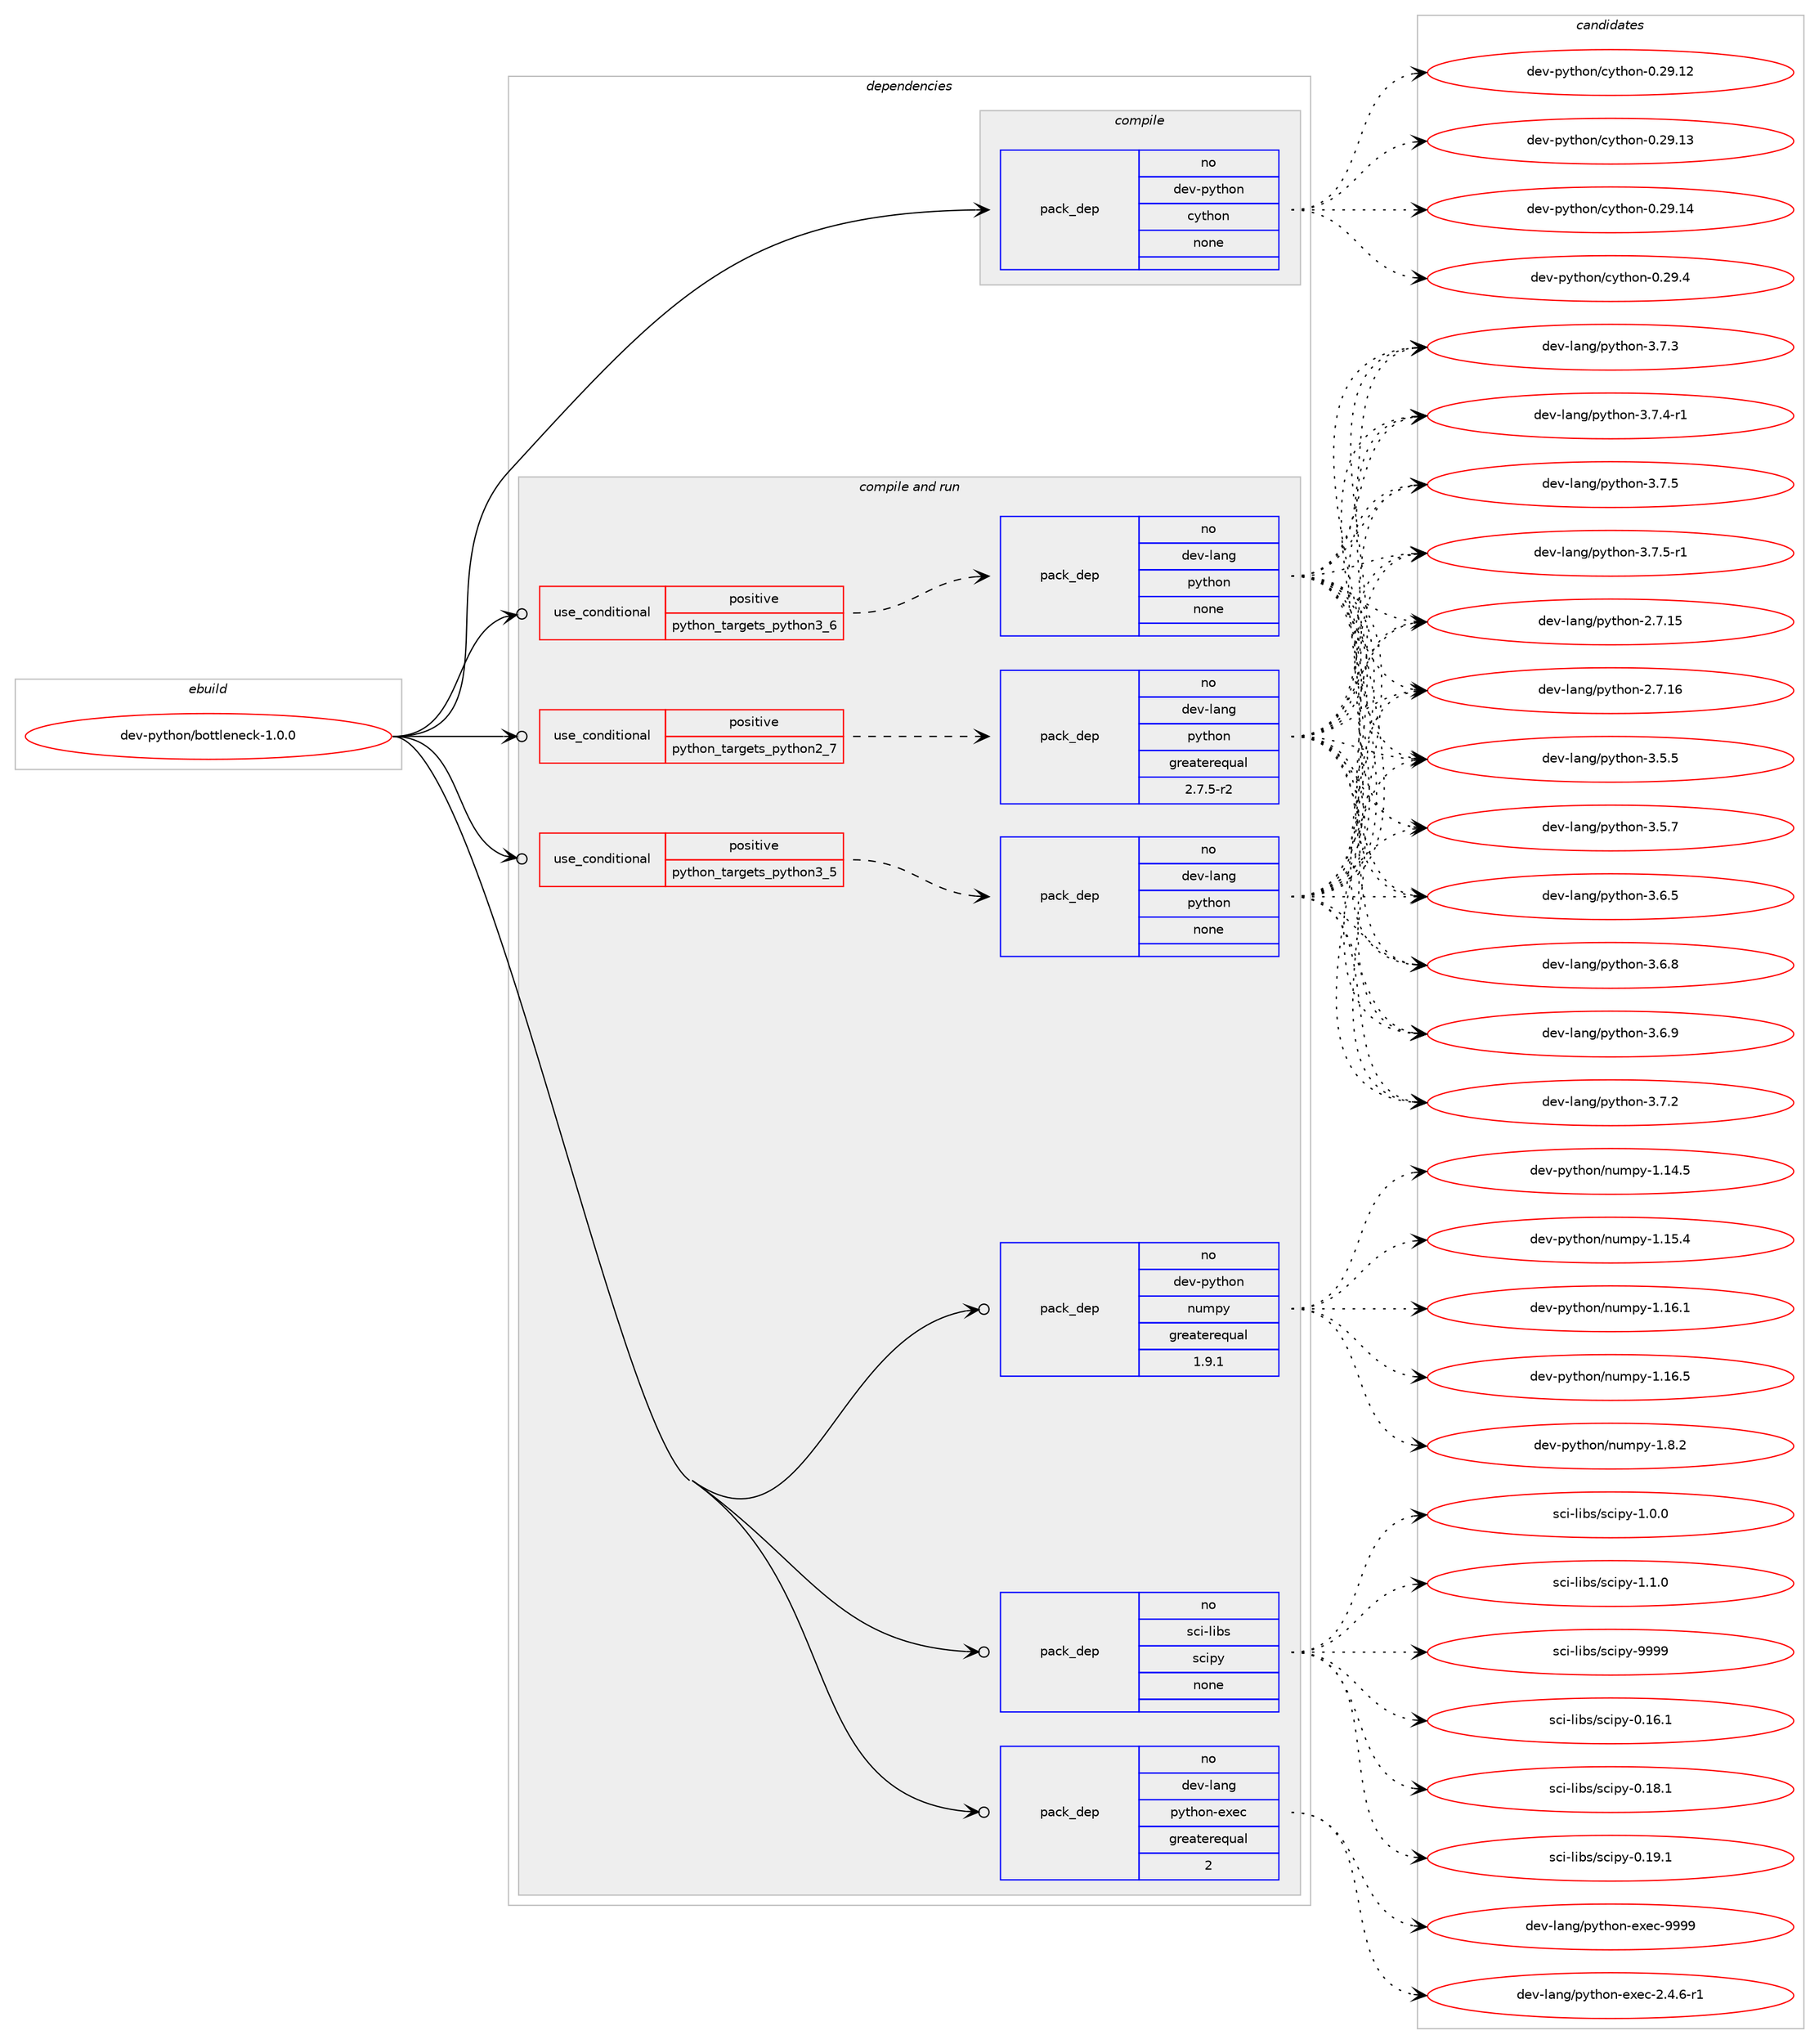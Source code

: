 digraph prolog {

# *************
# Graph options
# *************

newrank=true;
concentrate=true;
compound=true;
graph [rankdir=LR,fontname=Helvetica,fontsize=10,ranksep=1.5];#, ranksep=2.5, nodesep=0.2];
edge  [arrowhead=vee];
node  [fontname=Helvetica,fontsize=10];

# **********
# The ebuild
# **********

subgraph cluster_leftcol {
color=gray;
rank=same;
label=<<i>ebuild</i>>;
id [label="dev-python/bottleneck-1.0.0", color=red, width=4, href="../dev-python/bottleneck-1.0.0.svg"];
}

# ****************
# The dependencies
# ****************

subgraph cluster_midcol {
color=gray;
label=<<i>dependencies</i>>;
subgraph cluster_compile {
fillcolor="#eeeeee";
style=filled;
label=<<i>compile</i>>;
subgraph pack448727 {
dependency597636 [label=<<TABLE BORDER="0" CELLBORDER="1" CELLSPACING="0" CELLPADDING="4" WIDTH="220"><TR><TD ROWSPAN="6" CELLPADDING="30">pack_dep</TD></TR><TR><TD WIDTH="110">no</TD></TR><TR><TD>dev-python</TD></TR><TR><TD>cython</TD></TR><TR><TD>none</TD></TR><TR><TD></TD></TR></TABLE>>, shape=none, color=blue];
}
id:e -> dependency597636:w [weight=20,style="solid",arrowhead="vee"];
}
subgraph cluster_compileandrun {
fillcolor="#eeeeee";
style=filled;
label=<<i>compile and run</i>>;
subgraph cond137134 {
dependency597637 [label=<<TABLE BORDER="0" CELLBORDER="1" CELLSPACING="0" CELLPADDING="4"><TR><TD ROWSPAN="3" CELLPADDING="10">use_conditional</TD></TR><TR><TD>positive</TD></TR><TR><TD>python_targets_python2_7</TD></TR></TABLE>>, shape=none, color=red];
subgraph pack448728 {
dependency597638 [label=<<TABLE BORDER="0" CELLBORDER="1" CELLSPACING="0" CELLPADDING="4" WIDTH="220"><TR><TD ROWSPAN="6" CELLPADDING="30">pack_dep</TD></TR><TR><TD WIDTH="110">no</TD></TR><TR><TD>dev-lang</TD></TR><TR><TD>python</TD></TR><TR><TD>greaterequal</TD></TR><TR><TD>2.7.5-r2</TD></TR></TABLE>>, shape=none, color=blue];
}
dependency597637:e -> dependency597638:w [weight=20,style="dashed",arrowhead="vee"];
}
id:e -> dependency597637:w [weight=20,style="solid",arrowhead="odotvee"];
subgraph cond137135 {
dependency597639 [label=<<TABLE BORDER="0" CELLBORDER="1" CELLSPACING="0" CELLPADDING="4"><TR><TD ROWSPAN="3" CELLPADDING="10">use_conditional</TD></TR><TR><TD>positive</TD></TR><TR><TD>python_targets_python3_5</TD></TR></TABLE>>, shape=none, color=red];
subgraph pack448729 {
dependency597640 [label=<<TABLE BORDER="0" CELLBORDER="1" CELLSPACING="0" CELLPADDING="4" WIDTH="220"><TR><TD ROWSPAN="6" CELLPADDING="30">pack_dep</TD></TR><TR><TD WIDTH="110">no</TD></TR><TR><TD>dev-lang</TD></TR><TR><TD>python</TD></TR><TR><TD>none</TD></TR><TR><TD></TD></TR></TABLE>>, shape=none, color=blue];
}
dependency597639:e -> dependency597640:w [weight=20,style="dashed",arrowhead="vee"];
}
id:e -> dependency597639:w [weight=20,style="solid",arrowhead="odotvee"];
subgraph cond137136 {
dependency597641 [label=<<TABLE BORDER="0" CELLBORDER="1" CELLSPACING="0" CELLPADDING="4"><TR><TD ROWSPAN="3" CELLPADDING="10">use_conditional</TD></TR><TR><TD>positive</TD></TR><TR><TD>python_targets_python3_6</TD></TR></TABLE>>, shape=none, color=red];
subgraph pack448730 {
dependency597642 [label=<<TABLE BORDER="0" CELLBORDER="1" CELLSPACING="0" CELLPADDING="4" WIDTH="220"><TR><TD ROWSPAN="6" CELLPADDING="30">pack_dep</TD></TR><TR><TD WIDTH="110">no</TD></TR><TR><TD>dev-lang</TD></TR><TR><TD>python</TD></TR><TR><TD>none</TD></TR><TR><TD></TD></TR></TABLE>>, shape=none, color=blue];
}
dependency597641:e -> dependency597642:w [weight=20,style="dashed",arrowhead="vee"];
}
id:e -> dependency597641:w [weight=20,style="solid",arrowhead="odotvee"];
subgraph pack448731 {
dependency597643 [label=<<TABLE BORDER="0" CELLBORDER="1" CELLSPACING="0" CELLPADDING="4" WIDTH="220"><TR><TD ROWSPAN="6" CELLPADDING="30">pack_dep</TD></TR><TR><TD WIDTH="110">no</TD></TR><TR><TD>dev-lang</TD></TR><TR><TD>python-exec</TD></TR><TR><TD>greaterequal</TD></TR><TR><TD>2</TD></TR></TABLE>>, shape=none, color=blue];
}
id:e -> dependency597643:w [weight=20,style="solid",arrowhead="odotvee"];
subgraph pack448732 {
dependency597644 [label=<<TABLE BORDER="0" CELLBORDER="1" CELLSPACING="0" CELLPADDING="4" WIDTH="220"><TR><TD ROWSPAN="6" CELLPADDING="30">pack_dep</TD></TR><TR><TD WIDTH="110">no</TD></TR><TR><TD>dev-python</TD></TR><TR><TD>numpy</TD></TR><TR><TD>greaterequal</TD></TR><TR><TD>1.9.1</TD></TR></TABLE>>, shape=none, color=blue];
}
id:e -> dependency597644:w [weight=20,style="solid",arrowhead="odotvee"];
subgraph pack448733 {
dependency597645 [label=<<TABLE BORDER="0" CELLBORDER="1" CELLSPACING="0" CELLPADDING="4" WIDTH="220"><TR><TD ROWSPAN="6" CELLPADDING="30">pack_dep</TD></TR><TR><TD WIDTH="110">no</TD></TR><TR><TD>sci-libs</TD></TR><TR><TD>scipy</TD></TR><TR><TD>none</TD></TR><TR><TD></TD></TR></TABLE>>, shape=none, color=blue];
}
id:e -> dependency597645:w [weight=20,style="solid",arrowhead="odotvee"];
}
subgraph cluster_run {
fillcolor="#eeeeee";
style=filled;
label=<<i>run</i>>;
}
}

# **************
# The candidates
# **************

subgraph cluster_choices {
rank=same;
color=gray;
label=<<i>candidates</i>>;

subgraph choice448727 {
color=black;
nodesep=1;
choice1001011184511212111610411111047991211161041111104548465057464950 [label="dev-python/cython-0.29.12", color=red, width=4,href="../dev-python/cython-0.29.12.svg"];
choice1001011184511212111610411111047991211161041111104548465057464951 [label="dev-python/cython-0.29.13", color=red, width=4,href="../dev-python/cython-0.29.13.svg"];
choice1001011184511212111610411111047991211161041111104548465057464952 [label="dev-python/cython-0.29.14", color=red, width=4,href="../dev-python/cython-0.29.14.svg"];
choice10010111845112121116104111110479912111610411111045484650574652 [label="dev-python/cython-0.29.4", color=red, width=4,href="../dev-python/cython-0.29.4.svg"];
dependency597636:e -> choice1001011184511212111610411111047991211161041111104548465057464950:w [style=dotted,weight="100"];
dependency597636:e -> choice1001011184511212111610411111047991211161041111104548465057464951:w [style=dotted,weight="100"];
dependency597636:e -> choice1001011184511212111610411111047991211161041111104548465057464952:w [style=dotted,weight="100"];
dependency597636:e -> choice10010111845112121116104111110479912111610411111045484650574652:w [style=dotted,weight="100"];
}
subgraph choice448728 {
color=black;
nodesep=1;
choice10010111845108971101034711212111610411111045504655464953 [label="dev-lang/python-2.7.15", color=red, width=4,href="../dev-lang/python-2.7.15.svg"];
choice10010111845108971101034711212111610411111045504655464954 [label="dev-lang/python-2.7.16", color=red, width=4,href="../dev-lang/python-2.7.16.svg"];
choice100101118451089711010347112121116104111110455146534653 [label="dev-lang/python-3.5.5", color=red, width=4,href="../dev-lang/python-3.5.5.svg"];
choice100101118451089711010347112121116104111110455146534655 [label="dev-lang/python-3.5.7", color=red, width=4,href="../dev-lang/python-3.5.7.svg"];
choice100101118451089711010347112121116104111110455146544653 [label="dev-lang/python-3.6.5", color=red, width=4,href="../dev-lang/python-3.6.5.svg"];
choice100101118451089711010347112121116104111110455146544656 [label="dev-lang/python-3.6.8", color=red, width=4,href="../dev-lang/python-3.6.8.svg"];
choice100101118451089711010347112121116104111110455146544657 [label="dev-lang/python-3.6.9", color=red, width=4,href="../dev-lang/python-3.6.9.svg"];
choice100101118451089711010347112121116104111110455146554650 [label="dev-lang/python-3.7.2", color=red, width=4,href="../dev-lang/python-3.7.2.svg"];
choice100101118451089711010347112121116104111110455146554651 [label="dev-lang/python-3.7.3", color=red, width=4,href="../dev-lang/python-3.7.3.svg"];
choice1001011184510897110103471121211161041111104551465546524511449 [label="dev-lang/python-3.7.4-r1", color=red, width=4,href="../dev-lang/python-3.7.4-r1.svg"];
choice100101118451089711010347112121116104111110455146554653 [label="dev-lang/python-3.7.5", color=red, width=4,href="../dev-lang/python-3.7.5.svg"];
choice1001011184510897110103471121211161041111104551465546534511449 [label="dev-lang/python-3.7.5-r1", color=red, width=4,href="../dev-lang/python-3.7.5-r1.svg"];
dependency597638:e -> choice10010111845108971101034711212111610411111045504655464953:w [style=dotted,weight="100"];
dependency597638:e -> choice10010111845108971101034711212111610411111045504655464954:w [style=dotted,weight="100"];
dependency597638:e -> choice100101118451089711010347112121116104111110455146534653:w [style=dotted,weight="100"];
dependency597638:e -> choice100101118451089711010347112121116104111110455146534655:w [style=dotted,weight="100"];
dependency597638:e -> choice100101118451089711010347112121116104111110455146544653:w [style=dotted,weight="100"];
dependency597638:e -> choice100101118451089711010347112121116104111110455146544656:w [style=dotted,weight="100"];
dependency597638:e -> choice100101118451089711010347112121116104111110455146544657:w [style=dotted,weight="100"];
dependency597638:e -> choice100101118451089711010347112121116104111110455146554650:w [style=dotted,weight="100"];
dependency597638:e -> choice100101118451089711010347112121116104111110455146554651:w [style=dotted,weight="100"];
dependency597638:e -> choice1001011184510897110103471121211161041111104551465546524511449:w [style=dotted,weight="100"];
dependency597638:e -> choice100101118451089711010347112121116104111110455146554653:w [style=dotted,weight="100"];
dependency597638:e -> choice1001011184510897110103471121211161041111104551465546534511449:w [style=dotted,weight="100"];
}
subgraph choice448729 {
color=black;
nodesep=1;
choice10010111845108971101034711212111610411111045504655464953 [label="dev-lang/python-2.7.15", color=red, width=4,href="../dev-lang/python-2.7.15.svg"];
choice10010111845108971101034711212111610411111045504655464954 [label="dev-lang/python-2.7.16", color=red, width=4,href="../dev-lang/python-2.7.16.svg"];
choice100101118451089711010347112121116104111110455146534653 [label="dev-lang/python-3.5.5", color=red, width=4,href="../dev-lang/python-3.5.5.svg"];
choice100101118451089711010347112121116104111110455146534655 [label="dev-lang/python-3.5.7", color=red, width=4,href="../dev-lang/python-3.5.7.svg"];
choice100101118451089711010347112121116104111110455146544653 [label="dev-lang/python-3.6.5", color=red, width=4,href="../dev-lang/python-3.6.5.svg"];
choice100101118451089711010347112121116104111110455146544656 [label="dev-lang/python-3.6.8", color=red, width=4,href="../dev-lang/python-3.6.8.svg"];
choice100101118451089711010347112121116104111110455146544657 [label="dev-lang/python-3.6.9", color=red, width=4,href="../dev-lang/python-3.6.9.svg"];
choice100101118451089711010347112121116104111110455146554650 [label="dev-lang/python-3.7.2", color=red, width=4,href="../dev-lang/python-3.7.2.svg"];
choice100101118451089711010347112121116104111110455146554651 [label="dev-lang/python-3.7.3", color=red, width=4,href="../dev-lang/python-3.7.3.svg"];
choice1001011184510897110103471121211161041111104551465546524511449 [label="dev-lang/python-3.7.4-r1", color=red, width=4,href="../dev-lang/python-3.7.4-r1.svg"];
choice100101118451089711010347112121116104111110455146554653 [label="dev-lang/python-3.7.5", color=red, width=4,href="../dev-lang/python-3.7.5.svg"];
choice1001011184510897110103471121211161041111104551465546534511449 [label="dev-lang/python-3.7.5-r1", color=red, width=4,href="../dev-lang/python-3.7.5-r1.svg"];
dependency597640:e -> choice10010111845108971101034711212111610411111045504655464953:w [style=dotted,weight="100"];
dependency597640:e -> choice10010111845108971101034711212111610411111045504655464954:w [style=dotted,weight="100"];
dependency597640:e -> choice100101118451089711010347112121116104111110455146534653:w [style=dotted,weight="100"];
dependency597640:e -> choice100101118451089711010347112121116104111110455146534655:w [style=dotted,weight="100"];
dependency597640:e -> choice100101118451089711010347112121116104111110455146544653:w [style=dotted,weight="100"];
dependency597640:e -> choice100101118451089711010347112121116104111110455146544656:w [style=dotted,weight="100"];
dependency597640:e -> choice100101118451089711010347112121116104111110455146544657:w [style=dotted,weight="100"];
dependency597640:e -> choice100101118451089711010347112121116104111110455146554650:w [style=dotted,weight="100"];
dependency597640:e -> choice100101118451089711010347112121116104111110455146554651:w [style=dotted,weight="100"];
dependency597640:e -> choice1001011184510897110103471121211161041111104551465546524511449:w [style=dotted,weight="100"];
dependency597640:e -> choice100101118451089711010347112121116104111110455146554653:w [style=dotted,weight="100"];
dependency597640:e -> choice1001011184510897110103471121211161041111104551465546534511449:w [style=dotted,weight="100"];
}
subgraph choice448730 {
color=black;
nodesep=1;
choice10010111845108971101034711212111610411111045504655464953 [label="dev-lang/python-2.7.15", color=red, width=4,href="../dev-lang/python-2.7.15.svg"];
choice10010111845108971101034711212111610411111045504655464954 [label="dev-lang/python-2.7.16", color=red, width=4,href="../dev-lang/python-2.7.16.svg"];
choice100101118451089711010347112121116104111110455146534653 [label="dev-lang/python-3.5.5", color=red, width=4,href="../dev-lang/python-3.5.5.svg"];
choice100101118451089711010347112121116104111110455146534655 [label="dev-lang/python-3.5.7", color=red, width=4,href="../dev-lang/python-3.5.7.svg"];
choice100101118451089711010347112121116104111110455146544653 [label="dev-lang/python-3.6.5", color=red, width=4,href="../dev-lang/python-3.6.5.svg"];
choice100101118451089711010347112121116104111110455146544656 [label="dev-lang/python-3.6.8", color=red, width=4,href="../dev-lang/python-3.6.8.svg"];
choice100101118451089711010347112121116104111110455146544657 [label="dev-lang/python-3.6.9", color=red, width=4,href="../dev-lang/python-3.6.9.svg"];
choice100101118451089711010347112121116104111110455146554650 [label="dev-lang/python-3.7.2", color=red, width=4,href="../dev-lang/python-3.7.2.svg"];
choice100101118451089711010347112121116104111110455146554651 [label="dev-lang/python-3.7.3", color=red, width=4,href="../dev-lang/python-3.7.3.svg"];
choice1001011184510897110103471121211161041111104551465546524511449 [label="dev-lang/python-3.7.4-r1", color=red, width=4,href="../dev-lang/python-3.7.4-r1.svg"];
choice100101118451089711010347112121116104111110455146554653 [label="dev-lang/python-3.7.5", color=red, width=4,href="../dev-lang/python-3.7.5.svg"];
choice1001011184510897110103471121211161041111104551465546534511449 [label="dev-lang/python-3.7.5-r1", color=red, width=4,href="../dev-lang/python-3.7.5-r1.svg"];
dependency597642:e -> choice10010111845108971101034711212111610411111045504655464953:w [style=dotted,weight="100"];
dependency597642:e -> choice10010111845108971101034711212111610411111045504655464954:w [style=dotted,weight="100"];
dependency597642:e -> choice100101118451089711010347112121116104111110455146534653:w [style=dotted,weight="100"];
dependency597642:e -> choice100101118451089711010347112121116104111110455146534655:w [style=dotted,weight="100"];
dependency597642:e -> choice100101118451089711010347112121116104111110455146544653:w [style=dotted,weight="100"];
dependency597642:e -> choice100101118451089711010347112121116104111110455146544656:w [style=dotted,weight="100"];
dependency597642:e -> choice100101118451089711010347112121116104111110455146544657:w [style=dotted,weight="100"];
dependency597642:e -> choice100101118451089711010347112121116104111110455146554650:w [style=dotted,weight="100"];
dependency597642:e -> choice100101118451089711010347112121116104111110455146554651:w [style=dotted,weight="100"];
dependency597642:e -> choice1001011184510897110103471121211161041111104551465546524511449:w [style=dotted,weight="100"];
dependency597642:e -> choice100101118451089711010347112121116104111110455146554653:w [style=dotted,weight="100"];
dependency597642:e -> choice1001011184510897110103471121211161041111104551465546534511449:w [style=dotted,weight="100"];
}
subgraph choice448731 {
color=black;
nodesep=1;
choice10010111845108971101034711212111610411111045101120101994550465246544511449 [label="dev-lang/python-exec-2.4.6-r1", color=red, width=4,href="../dev-lang/python-exec-2.4.6-r1.svg"];
choice10010111845108971101034711212111610411111045101120101994557575757 [label="dev-lang/python-exec-9999", color=red, width=4,href="../dev-lang/python-exec-9999.svg"];
dependency597643:e -> choice10010111845108971101034711212111610411111045101120101994550465246544511449:w [style=dotted,weight="100"];
dependency597643:e -> choice10010111845108971101034711212111610411111045101120101994557575757:w [style=dotted,weight="100"];
}
subgraph choice448732 {
color=black;
nodesep=1;
choice100101118451121211161041111104711011710911212145494649524653 [label="dev-python/numpy-1.14.5", color=red, width=4,href="../dev-python/numpy-1.14.5.svg"];
choice100101118451121211161041111104711011710911212145494649534652 [label="dev-python/numpy-1.15.4", color=red, width=4,href="../dev-python/numpy-1.15.4.svg"];
choice100101118451121211161041111104711011710911212145494649544649 [label="dev-python/numpy-1.16.1", color=red, width=4,href="../dev-python/numpy-1.16.1.svg"];
choice100101118451121211161041111104711011710911212145494649544653 [label="dev-python/numpy-1.16.5", color=red, width=4,href="../dev-python/numpy-1.16.5.svg"];
choice1001011184511212111610411111047110117109112121454946564650 [label="dev-python/numpy-1.8.2", color=red, width=4,href="../dev-python/numpy-1.8.2.svg"];
dependency597644:e -> choice100101118451121211161041111104711011710911212145494649524653:w [style=dotted,weight="100"];
dependency597644:e -> choice100101118451121211161041111104711011710911212145494649534652:w [style=dotted,weight="100"];
dependency597644:e -> choice100101118451121211161041111104711011710911212145494649544649:w [style=dotted,weight="100"];
dependency597644:e -> choice100101118451121211161041111104711011710911212145494649544653:w [style=dotted,weight="100"];
dependency597644:e -> choice1001011184511212111610411111047110117109112121454946564650:w [style=dotted,weight="100"];
}
subgraph choice448733 {
color=black;
nodesep=1;
choice115991054510810598115471159910511212145484649544649 [label="sci-libs/scipy-0.16.1", color=red, width=4,href="../sci-libs/scipy-0.16.1.svg"];
choice115991054510810598115471159910511212145484649564649 [label="sci-libs/scipy-0.18.1", color=red, width=4,href="../sci-libs/scipy-0.18.1.svg"];
choice115991054510810598115471159910511212145484649574649 [label="sci-libs/scipy-0.19.1", color=red, width=4,href="../sci-libs/scipy-0.19.1.svg"];
choice1159910545108105981154711599105112121454946484648 [label="sci-libs/scipy-1.0.0", color=red, width=4,href="../sci-libs/scipy-1.0.0.svg"];
choice1159910545108105981154711599105112121454946494648 [label="sci-libs/scipy-1.1.0", color=red, width=4,href="../sci-libs/scipy-1.1.0.svg"];
choice11599105451081059811547115991051121214557575757 [label="sci-libs/scipy-9999", color=red, width=4,href="../sci-libs/scipy-9999.svg"];
dependency597645:e -> choice115991054510810598115471159910511212145484649544649:w [style=dotted,weight="100"];
dependency597645:e -> choice115991054510810598115471159910511212145484649564649:w [style=dotted,weight="100"];
dependency597645:e -> choice115991054510810598115471159910511212145484649574649:w [style=dotted,weight="100"];
dependency597645:e -> choice1159910545108105981154711599105112121454946484648:w [style=dotted,weight="100"];
dependency597645:e -> choice1159910545108105981154711599105112121454946494648:w [style=dotted,weight="100"];
dependency597645:e -> choice11599105451081059811547115991051121214557575757:w [style=dotted,weight="100"];
}
}

}
